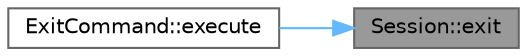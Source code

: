 digraph "Session::exit"
{
 // INTERACTIVE_SVG=YES
 // LATEX_PDF_SIZE
  bgcolor="transparent";
  edge [fontname=Helvetica,fontsize=10,labelfontname=Helvetica,labelfontsize=10];
  node [fontname=Helvetica,fontsize=10,shape=box,height=0.2,width=0.4];
  rankdir="RL";
  Node1 [id="Node000001",label="Session::exit",height=0.2,width=0.4,color="gray40", fillcolor="grey60", style="filled", fontcolor="black",tooltip="Flags the session to exit."];
  Node1 -> Node2 [id="edge1_Node000001_Node000002",dir="back",color="steelblue1",style="solid",tooltip=" "];
  Node2 [id="Node000002",label="ExitCommand::execute",height=0.2,width=0.4,color="grey40", fillcolor="white", style="filled",URL="$class_exit_command.html#a9d97899a965e865fc0d34d523c26000c",tooltip="Executes the command on a session using input stream."];
}
